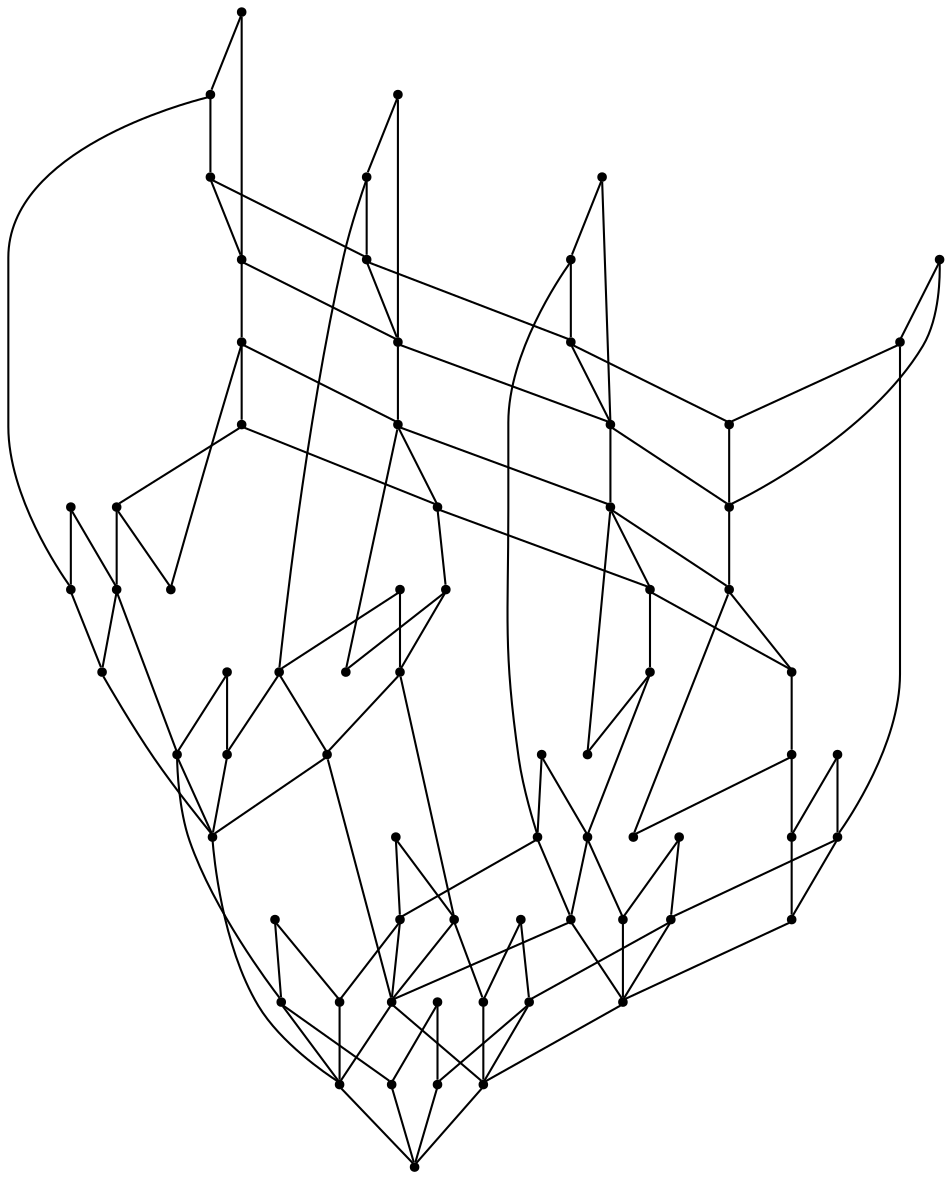 graph {
  node [shape=point,comment="{\"directed\":false,\"doi\":\"10.4230/LIPIcs.GD.2024.30\",\"figure\":\"6 (4)\"}"]

  v0 [pos="2057.212318832704,749.7687591668412"]
  v1 [pos="2057.212318832704,717.4342335350339"]
  v2 [pos="2057.212318832704,782.1032847986484"]
  v3 [pos="2089.5546007270377,749.7687591668412"]
  v4 [pos="2041.041177885537,668.9324450873229"]
  v5 [pos="2041.041177885537,830.6050732463593"]
  v6 [pos="2008.6990231828108,668.932445087323"]
  v7 [pos="2008.6990231828108,636.5981737777246"]
  v8 [pos="2008.6990231828108,701.2669707191302"]
  v9 [pos="2008.6990231828108,798.270547614552"]
  v10 [pos="2008.6990231828108,830.6050732463593"]
  v11 [pos="2008.6990231828108,862.9393445559577"]
  v12 [pos="1992.527882235644,588.0963853300136"]
  v13 [pos="1992.5278822356438,749.7687591668412"]
  v14 [pos="1992.5278822356438,911.4411330036686"]
  v15 [pos="1960.1856003413102,588.0963853300136"]
  v16 [pos="1960.1856003413102,555.7618596982063"]
  v17 [pos="1960.1856003413102,620.4309109618209"]
  v18 [pos="1960.1856003413102,717.4342335350339"]
  v19 [pos="1960.1856003413102,749.7687591668412"]
  v20 [pos="1960.1856003413102,782.1032847986484"]
  v21 [pos="1960.1856003413102,879.1066073718614"]
  v22 [pos="1960.1856003413102,911.4411330036686"]
  v23 [pos="1960.1856003413102,943.7756586354759"]
  v24 [pos="1944.0144593941434,507.26007125049546"]
  v25 [pos="1944.0144593941434,668.932445087323"]
  v26 [pos="1944.0144593941434,830.6050732463593"]
  v27 [pos="1944.0144593941434,992.2774470831868"]
  v28 [pos="1911.672304691417,507.26007125049546"]
  v29 [pos="1911.672304691417,539.5945968823028"]
  v30 [pos="1911.672304691417,474.92554561868815"]
  v31 [pos="1911.672304691417,636.5981737777245"]
  v32 [pos="1911.672304691417,668.9324450873229"]
  v33 [pos="1911.672304691417,701.2669707191302"]
  v34 [pos="1911.672304691417,798.270547614552"]
  v35 [pos="1911.672304691417,830.6050732463593"]
  v36 [pos="1911.672304691417,862.9393445559577"]
  v37 [pos="1911.672304691417,959.9429214513796"]
  v38 [pos="1911.672304691417,992.2774470831868"]
  v39 [pos="1911.672304691417,1024.611972714994"]
  v40 [pos="1782.3033043056896,507.26007125049546"]
  v41 [pos="1782.3033043056896,668.9324450873229"]
  v42 [pos="1652.9343039199623,507.26007125049546"]
  v43 [pos="1782.3033043056896,830.6050732463593"]
  v44 [pos="1652.9343039199623,668.9324450873229"]
  v45 [pos="1782.3033043056896,992.2774470831868"]
  v46 [pos="1652.9343039199623,830.6050732463593"]
  v47 [pos="1652.9343039199623,992.2774470831868"]
  v48 [pos="1749.961022411356,474.92554561868815"]
  v49 [pos="1749.961022411356,636.5981737777246"]
  v50 [pos="1749.961022411356,798.270547614552"]
  v51 [pos="1749.961022411356,959.9429214513796"]
  v52 [pos="1701.4477267614627,491.0928084345918"]
  v53 [pos="1701.4477267614627,652.7651822714192"]
  v54 [pos="1701.4477267614627,814.4378104304557"]
  v55 [pos="1701.4477267614627,976.1101842672831"]
  v56 [pos="1523.5653035342348,507.26007125049546"]
  v57 [pos="1523.5653035342348,668.932445087323"]
  v58 [pos="1523.5653035342348,830.6050732463593"]
  v59 [pos="1523.5653035342348,992.2774470831868"]
  v60 [pos="1394.200500471547,507.2562564173629"]
  v61 [pos="1394.200500471547,668.9286302541904"]
  v62 [pos="1394.200500471547,830.6010040910179"]
  v63 [pos="1394.200500471547,992.2733779278453"]
  v64 [pos="1475.0520078843417,523.4273340663991"]
  v65 [pos="1475.0520078843417,685.0997079032265"]
  v66 [pos="1475.0520078843417,846.7723360622629"]
  v67 [pos="1475.0520078843417,1008.4447098990904"]
  v68 [pos="1426.538585042841,539.5945968823027"]
  v69 [pos="1426.538585042841,701.2669707191302"]
  v70 [pos="1426.538585042841,862.9393445559576"]
  v71 [pos="1426.538585042841,1024.611972714994"]

  v0 -- v1 [id="-1",pos="2057.212318832704,749.7687591668412 2057.212318832704,717.4342335350339 2057.212318832704,717.4342335350339 2057.212318832704,717.4342335350339"]
  v63 -- v71 [id="-2",pos="1394.200500471547,992.2733779278453 1426.538585042841,1024.611972714994 1426.538585042841,1024.611972714994 1426.538585042841,1024.611972714994"]
  v62 -- v70 [id="-3",pos="1394.200500471547,830.6010040910179 1426.538585042841,862.9393445559576 1426.538585042841,862.9393445559576 1426.538585042841,862.9393445559576"]
  v61 -- v69 [id="-4",pos="1394.200500471547,668.9286302541904 1426.538585042841,701.2669707191302 1426.538585042841,701.2669707191302 1426.538585042841,701.2669707191302"]
  v60 -- v68 [id="-5",pos="1394.200500471547,507.2562564173629 1426.538585042841,539.5945968823027 1426.538585042841,539.5945968823027 1426.538585042841,539.5945968823027"]
  v62 -- v63 [id="-6",pos="1394.200500471547,830.6010040910179 1394.200500471547,992.2733779278453 1394.200500471547,992.2733779278453 1394.200500471547,992.2733779278453"]
  v61 -- v62 [id="-7",pos="1394.200500471547,668.9286302541904 1394.200500471547,830.6010040910179 1394.200500471547,830.6010040910179 1394.200500471547,830.6010040910179"]
  v60 -- v61 [id="-8",pos="1394.200500471547,507.2562564173629 1394.200500471547,668.9286302541904 1394.200500471547,668.9286302541904 1394.200500471547,668.9286302541904"]
  v70 -- v36 [id="-9",pos="1426.538585042841,862.9393445559576 1911.672304691417,862.9393445559577 1911.672304691417,862.9393445559577 1911.672304691417,862.9393445559577"]
  v69 -- v33 [id="-10",pos="1426.538585042841,701.2669707191302 1911.672304691417,701.2669707191302 1911.672304691417,701.2669707191302 1911.672304691417,701.2669707191302"]
  v71 -- v39 [id="-11",pos="1426.538585042841,1024.611972714994 1911.672304691417,1024.611972714994 1911.672304691417,1024.611972714994 1911.672304691417,1024.611972714994"]
  v68 -- v29 [id="-12",pos="1426.538585042841,539.5945968823027 1911.672304691417,539.5945968823028 1911.672304691417,539.5945968823028 1911.672304691417,539.5945968823028"]
  v71 -- v67 [id="-13",pos="1426.538585042841,1024.611972714994 1475.0520078843417,1008.4447098990904 1475.0520078843417,1008.4447098990904 1475.0520078843417,1008.4447098990904"]
  v70 -- v66 [id="-14",pos="1426.538585042841,862.9393445559576 1475.0520078843417,846.7723360622629 1475.0520078843417,846.7723360622629 1475.0520078843417,846.7723360622629"]
  v69 -- v65 [id="-15",pos="1426.538585042841,701.2669707191302 1475.0520078843417,685.0997079032265 1475.0520078843417,685.0997079032265 1475.0520078843417,685.0997079032265"]
  v68 -- v64 [id="-16",pos="1426.538585042841,539.5945968823027 1475.0520078843417,523.4273340663991 1475.0520078843417,523.4273340663991 1475.0520078843417,523.4273340663991"]
  v67 -- v59 [id="-17",pos="1475.0520078843417,1008.4447098990904 1523.5653035342348,992.2774470831868 1523.5653035342348,992.2774470831868 1523.5653035342348,992.2774470831868"]
  v66 -- v58 [id="-18",pos="1475.0520078843417,846.7723360622629 1523.5653035342348,830.6050732463593 1523.5653035342348,830.6050732463593 1523.5653035342348,830.6050732463593"]
  v65 -- v57 [id="-19",pos="1475.0520078843417,685.0997079032265 1523.5653035342348,668.932445087323 1523.5653035342348,668.932445087323 1523.5653035342348,668.932445087323"]
  v64 -- v56 [id="-20",pos="1475.0520078843417,523.4273340663991 1523.5653035342348,507.26007125049546 1523.5653035342348,507.26007125049546 1523.5653035342348,507.26007125049546"]
  v58 -- v59 [id="-21",pos="1523.5653035342348,830.6050732463593 1523.5653035342348,992.2774470831868 1523.5653035342348,992.2774470831868 1523.5653035342348,992.2774470831868"]
  v57 -- v58 [id="-22",pos="1523.5653035342348,668.932445087323 1523.5653035342348,830.6050732463593 1523.5653035342348,830.6050732463593 1523.5653035342348,830.6050732463593"]
  v56 -- v57 [id="-23",pos="1523.5653035342348,507.26007125049546 1523.5653035342348,668.932445087323 1523.5653035342348,668.932445087323 1523.5653035342348,668.932445087323"]
  v59 -- v63 [id="-24",pos="1523.5653035342348,992.2774470831868 1394.200500471547,992.2733779278453 1394.200500471547,992.2733779278453 1394.200500471547,992.2733779278453"]
  v58 -- v62 [id="-25",pos="1523.5653035342348,830.6050732463593 1394.200500471547,830.6010040910179 1394.200500471547,830.6010040910179 1394.200500471547,830.6010040910179"]
  v57 -- v61 [id="-26",pos="1523.5653035342348,668.932445087323 1394.200500471547,668.9286302541904 1394.200500471547,668.9286302541904 1394.200500471547,668.9286302541904"]
  v56 -- v60 [id="-27",pos="1523.5653035342348,507.26007125049546 1394.200500471547,507.2562564173629 1394.200500471547,507.2562564173629 1394.200500471547,507.2562564173629"]
  v47 -- v59 [id="-28",pos="1652.9343039199623,992.2774470831868 1523.5653035342348,992.2774470831868 1523.5653035342348,992.2774470831868 1523.5653035342348,992.2774470831868"]
  v46 -- v58 [id="-29",pos="1652.9343039199623,830.6050732463593 1523.5653035342348,830.6050732463593 1523.5653035342348,830.6050732463593 1523.5653035342348,830.6050732463593"]
  v46 -- v47 [id="-30",pos="1652.9343039199623,830.6050732463593 1652.9343039199623,992.2774470831868 1652.9343039199623,992.2774470831868 1652.9343039199623,992.2774470831868"]
  v44 -- v57 [id="-31",pos="1652.9343039199623,668.9324450873229 1523.5653035342348,668.932445087323 1523.5653035342348,668.932445087323 1523.5653035342348,668.932445087323"]
  v44 -- v46 [id="-32",pos="1652.9343039199623,668.9324450873229 1652.9343039199623,830.6050732463593 1652.9343039199623,830.6050732463593 1652.9343039199623,830.6050732463593"]
  v42 -- v56 [id="-33",pos="1652.9343039199623,507.26007125049546 1523.5653035342348,507.26007125049546 1523.5653035342348,507.26007125049546 1523.5653035342348,507.26007125049546"]
  v42 -- v44 [id="-34",pos="1652.9343039199623,507.26007125049546 1652.9343039199623,668.9324450873229 1652.9343039199623,668.9324450873229 1652.9343039199623,668.9324450873229"]
  v55 -- v51 [id="-35",pos="1701.4477267614627,976.1101842672831 1749.961022411356,959.9429214513796 1749.961022411356,959.9429214513796 1749.961022411356,959.9429214513796"]
  v54 -- v50 [id="-36",pos="1701.4477267614627,814.4378104304557 1749.961022411356,798.270547614552 1749.961022411356,798.270547614552 1749.961022411356,798.270547614552"]
  v53 -- v49 [id="-37",pos="1701.4477267614627,652.7651822714192 1749.961022411356,636.5981737777246 1749.961022411356,636.5981737777246 1749.961022411356,636.5981737777246"]
  v52 -- v48 [id="-38",pos="1701.4477267614627,491.0928084345918 1749.961022411356,474.92554561868815 1749.961022411356,474.92554561868815 1749.961022411356,474.92554561868815"]
  v55 -- v47 [id="-39",pos="1701.4477267614627,976.1101842672831 1652.9343039199623,992.2774470831868 1652.9343039199623,992.2774470831868 1652.9343039199623,992.2774470831868"]
  v54 -- v46 [id="-40",pos="1701.4477267614627,814.4378104304557 1652.9343039199623,830.6050732463593 1652.9343039199623,830.6050732463593 1652.9343039199623,830.6050732463593"]
  v53 -- v44 [id="-41",pos="1701.4477267614627,652.7651822714192 1652.9343039199623,668.9324450873229 1652.9343039199623,668.9324450873229 1652.9343039199623,668.9324450873229"]
  v52 -- v42 [id="-42",pos="1701.4477267614627,491.0928084345918 1652.9343039199623,507.26007125049546 1652.9343039199623,507.26007125049546 1652.9343039199623,507.26007125049546"]
  v51 -- v37 [id="-43",pos="1749.961022411356,959.9429214513796 1911.672304691417,959.9429214513796 1911.672304691417,959.9429214513796 1911.672304691417,959.9429214513796"]
  v50 -- v34 [id="-44",pos="1749.961022411356,798.270547614552 1911.672304691417,798.270547614552 1911.672304691417,798.270547614552 1911.672304691417,798.270547614552"]
  v49 -- v31 [id="-45",pos="1749.961022411356,636.5981737777246 1911.672304691417,636.5981737777245 1911.672304691417,636.5981737777245 1911.672304691417,636.5981737777245"]
  v48 -- v30 [id="-46",pos="1749.961022411356,474.92554561868815 1911.672304691417,474.92554561868815 1911.672304691417,474.92554561868815 1911.672304691417,474.92554561868815"]
  v51 -- v45 [id="-47",pos="1749.961022411356,959.9429214513796 1782.3033043056896,992.2774470831868 1782.3033043056896,992.2774470831868 1782.3033043056896,992.2774470831868"]
  v50 -- v43 [id="-48",pos="1749.961022411356,798.270547614552 1782.3033043056896,830.6050732463593 1782.3033043056896,830.6050732463593 1782.3033043056896,830.6050732463593"]
  v49 -- v41 [id="-49",pos="1749.961022411356,636.5981737777246 1782.3033043056896,668.9324450873229 1782.3033043056896,668.9324450873229 1782.3033043056896,668.9324450873229"]
  v48 -- v40 [id="-50",pos="1749.961022411356,474.92554561868815 1782.3033043056896,507.26007125049546 1782.3033043056896,507.26007125049546 1782.3033043056896,507.26007125049546"]
  v45 -- v47 [id="-51",pos="1782.3033043056896,992.2774470831868 1652.9343039199623,992.2774470831868 1652.9343039199623,992.2774470831868 1652.9343039199623,992.2774470831868"]
  v43 -- v46 [id="-52",pos="1782.3033043056896,830.6050732463593 1652.9343039199623,830.6050732463593 1652.9343039199623,830.6050732463593 1652.9343039199623,830.6050732463593"]
  v43 -- v45 [id="-53",pos="1782.3033043056896,830.6050732463593 1782.3033043056896,992.2774470831868 1782.3033043056896,992.2774470831868 1782.3033043056896,992.2774470831868"]
  v41 -- v44 [id="-54",pos="1782.3033043056896,668.9324450873229 1652.9343039199623,668.9324450873229 1652.9343039199623,668.9324450873229 1652.9343039199623,668.9324450873229"]
  v41 -- v43 [id="-55",pos="1782.3033043056896,668.9324450873229 1782.3033043056896,830.6050732463593 1782.3033043056896,830.6050732463593 1782.3033043056896,830.6050732463593"]
  v40 -- v42 [id="-56",pos="1782.3033043056896,507.26007125049546 1652.9343039199623,507.26007125049546 1652.9343039199623,507.26007125049546 1652.9343039199623,507.26007125049546"]
  v40 -- v41 [id="-57",pos="1782.3033043056896,507.26007125049546 1782.3033043056896,668.9324450873229 1782.3033043056896,668.9324450873229 1782.3033043056896,668.9324450873229"]
  v39 -- v27 [id="-58",pos="1911.672304691417,1024.611972714994 1944.0144593941434,992.2774470831868 1944.0144593941434,992.2774470831868 1944.0144593941434,992.2774470831868"]
  v37 -- v27 [id="-59",pos="1911.672304691417,959.9429214513796 1944.0144593941434,992.2774470831868 1944.0144593941434,992.2774470831868 1944.0144593941434,992.2774470831868"]
  v36 -- v26 [id="-60",pos="1911.672304691417,862.9393445559577 1944.0144593941434,830.6050732463593 1944.0144593941434,830.6050732463593 1944.0144593941434,830.6050732463593"]
  v34 -- v26 [id="-61",pos="1911.672304691417,798.270547614552 1944.0144593941434,830.6050732463593 1944.0144593941434,830.6050732463593 1944.0144593941434,830.6050732463593"]
  v33 -- v25 [id="-62",pos="1911.672304691417,701.2669707191302 1944.0144593941434,668.932445087323 1944.0144593941434,668.932445087323 1944.0144593941434,668.932445087323"]
  v31 -- v25 [id="-63",pos="1911.672304691417,636.5981737777245 1944.0144593941434,668.932445087323 1944.0144593941434,668.932445087323 1944.0144593941434,668.932445087323"]
  v29 -- v24 [id="-64",pos="1911.672304691417,539.5945968823028 1944.0144593941434,507.26007125049546 1944.0144593941434,507.26007125049546 1944.0144593941434,507.26007125049546"]
  v30 -- v24 [id="-65",pos="1911.672304691417,474.92554561868815 1944.0144593941434,507.26007125049546 1944.0144593941434,507.26007125049546 1944.0144593941434,507.26007125049546"]
  v38 -- v39 [id="-66",pos="1911.672304691417,992.2774470831868 1911.672304691417,1024.611972714994 1911.672304691417,1024.611972714994 1911.672304691417,1024.611972714994"]
  v38 -- v37 [id="-67",pos="1911.672304691417,992.2774470831868 1911.672304691417,959.9429214513796 1911.672304691417,959.9429214513796 1911.672304691417,959.9429214513796"]
  v37 -- v21 [id="-68",pos="1911.672304691417,959.9429214513796 1960.1856003413102,879.1066073718614 1960.1856003413102,879.1066073718614 1960.1856003413102,879.1066073718614"]
  v36 -- v23 [id="-69",pos="1911.672304691417,862.9393445559577 1960.1856003413102,943.7756586354759 1960.1856003413102,943.7756586354759 1960.1856003413102,943.7756586354759"]
  v35 -- v34 [id="-70",pos="1911.672304691417,830.6050732463593 1911.672304691417,798.270547614552 1911.672304691417,798.270547614552 1911.672304691417,798.270547614552"]
  v35 -- v36 [id="-71",pos="1911.672304691417,830.6050732463593 1911.672304691417,862.9393445559577 1911.672304691417,862.9393445559577 1911.672304691417,862.9393445559577"]
  v34 -- v18 [id="-72",pos="1911.672304691417,798.270547614552 1960.1856003413102,717.4342335350339 1960.1856003413102,717.4342335350339 1960.1856003413102,717.4342335350339"]
  v33 -- v20 [id="-73",pos="1911.672304691417,701.2669707191302 1960.1856003413102,782.1032847986484 1960.1856003413102,782.1032847986484 1960.1856003413102,782.1032847986484"]
  v32 -- v31 [id="-74",pos="1911.672304691417,668.9324450873229 1911.672304691417,636.5981737777245 1911.672304691417,636.5981737777245 1911.672304691417,636.5981737777245"]
  v32 -- v33 [id="-75",pos="1911.672304691417,668.9324450873229 1911.672304691417,701.2669707191302 1911.672304691417,701.2669707191302 1911.672304691417,701.2669707191302"]
  v31 -- v16 [id="-76",pos="1911.672304691417,636.5981737777245 1960.1856003413102,555.7618596982063 1960.1856003413102,555.7618596982063 1960.1856003413102,555.7618596982063"]
  v29 -- v17 [id="-77",pos="1911.672304691417,539.5945968823028 1960.1856003413102,620.4309109618209 1960.1856003413102,620.4309109618209 1960.1856003413102,620.4309109618209"]
  v28 -- v30 [id="-78",pos="1911.672304691417,507.26007125049546 1911.672304691417,474.92554561868815 1911.672304691417,474.92554561868815 1911.672304691417,474.92554561868815"]
  v28 -- v29 [id="-79",pos="1911.672304691417,507.26007125049546 1911.672304691417,539.5945968823028 1911.672304691417,539.5945968823028 1911.672304691417,539.5945968823028"]
  v27 -- v14 [id="-80",pos="1944.0144593941434,992.2774470831868 1992.5278822356438,911.4411330036686 1992.5278822356438,911.4411330036686 1992.5278822356438,911.4411330036686"]
  v26 -- v14 [id="-81",pos="1944.0144593941434,830.6050732463593 1992.5278822356438,911.4411330036686 1992.5278822356438,911.4411330036686 1992.5278822356438,911.4411330036686"]
  v26 -- v13 [id="-82",pos="1944.0144593941434,830.6050732463593 1992.5278822356438,749.7687591668412 1992.5278822356438,749.7687591668412 1992.5278822356438,749.7687591668412"]
  v25 -- v12 [id="-83",pos="1944.0144593941434,668.932445087323 1992.527882235644,588.0963853300136 1992.527882235644,588.0963853300136 1992.527882235644,588.0963853300136"]
  v25 -- v13 [id="-84",pos="1944.0144593941434,668.932445087323 1992.5278822356438,749.7687591668412 1992.5278822356438,749.7687591668412 1992.5278822356438,749.7687591668412"]
  v24 -- v12 [id="-85",pos="1944.0144593941434,507.26007125049546 1992.527882235644,588.0963853300136 1992.527882235644,588.0963853300136 1992.527882235644,588.0963853300136"]
  v23 -- v14 [id="-86",pos="1960.1856003413102,943.7756586354759 1992.5278822356438,911.4411330036686 1992.5278822356438,911.4411330036686 1992.5278822356438,911.4411330036686"]
  v21 -- v14 [id="-87",pos="1960.1856003413102,879.1066073718614 1992.5278822356438,911.4411330036686 1992.5278822356438,911.4411330036686 1992.5278822356438,911.4411330036686"]
  v20 -- v13 [id="-88",pos="1960.1856003413102,782.1032847986484 1992.5278822356438,749.7687591668412 1992.5278822356438,749.7687591668412 1992.5278822356438,749.7687591668412"]
  v18 -- v13 [id="-89",pos="1960.1856003413102,717.4342335350339 1992.5278822356438,749.7687591668412 1992.5278822356438,749.7687591668412 1992.5278822356438,749.7687591668412"]
  v17 -- v12 [id="-90",pos="1960.1856003413102,620.4309109618209 1992.527882235644,588.0963853300136 1992.527882235644,588.0963853300136 1992.527882235644,588.0963853300136"]
  v16 -- v12 [id="-91",pos="1960.1856003413102,555.7618596982063 1992.527882235644,588.0963853300136 1992.527882235644,588.0963853300136 1992.527882235644,588.0963853300136"]
  v22 -- v21 [id="-92",pos="1960.1856003413102,911.4411330036686 1960.1856003413102,879.1066073718614 1960.1856003413102,879.1066073718614 1960.1856003413102,879.1066073718614"]
  v22 -- v23 [id="-93",pos="1960.1856003413102,911.4411330036686 1960.1856003413102,943.7756586354759 1960.1856003413102,943.7756586354759 1960.1856003413102,943.7756586354759"]
  v21 -- v9 [id="-94",pos="1960.1856003413102,879.1066073718614 2008.6990231828108,798.270547614552 2008.6990231828108,798.270547614552 2008.6990231828108,798.270547614552"]
  v20 -- v11 [id="-95",pos="1960.1856003413102,782.1032847986484 2008.6990231828108,862.9393445559577 2008.6990231828108,862.9393445559577 2008.6990231828108,862.9393445559577"]
  v19 -- v20 [id="-96",pos="1960.1856003413102,749.7687591668412 1960.1856003413102,782.1032847986484 1960.1856003413102,782.1032847986484 1960.1856003413102,782.1032847986484"]
  v19 -- v18 [id="-97",pos="1960.1856003413102,749.7687591668412 1960.1856003413102,717.4342335350339 1960.1856003413102,717.4342335350339 1960.1856003413102,717.4342335350339"]
  v18 -- v7 [id="-98",pos="1960.1856003413102,717.4342335350339 2008.6990231828108,636.5981737777246 2008.6990231828108,636.5981737777246 2008.6990231828108,636.5981737777246"]
  v17 -- v8 [id="-99",pos="1960.1856003413102,620.4309109618209 2008.6990231828108,701.2669707191302 2008.6990231828108,701.2669707191302 2008.6990231828108,701.2669707191302"]
  v15 -- v17 [id="-100",pos="1960.1856003413102,588.0963853300136 1960.1856003413102,620.4309109618209 1960.1856003413102,620.4309109618209 1960.1856003413102,620.4309109618209"]
  v15 -- v16 [id="-101",pos="1960.1856003413102,588.0963853300136 1960.1856003413102,555.7618596982063 1960.1856003413102,555.7618596982063 1960.1856003413102,555.7618596982063"]
  v14 -- v5 [id="-102",pos="1992.5278822356438,911.4411330036686 2041.041177885537,830.6050732463593 2041.041177885537,830.6050732463593 2041.041177885537,830.6050732463593"]
  v13 -- v5 [id="-103",pos="1992.5278822356438,749.7687591668412 2041.041177885537,830.6050732463593 2041.041177885537,830.6050732463593 2041.041177885537,830.6050732463593"]
  v13 -- v4 [id="-104",pos="1992.5278822356438,749.7687591668412 2041.041177885537,668.9324450873229 2041.041177885537,668.9324450873229 2041.041177885537,668.9324450873229"]
  v12 -- v4 [id="-105",pos="1992.527882235644,588.0963853300136 2041.041177885537,668.9324450873229 2041.041177885537,668.9324450873229 2041.041177885537,668.9324450873229"]
  v11 -- v5 [id="-106",pos="2008.6990231828108,862.9393445559577 2041.041177885537,830.6050732463593 2041.041177885537,830.6050732463593 2041.041177885537,830.6050732463593"]
  v9 -- v5 [id="-107",pos="2008.6990231828108,798.270547614552 2041.041177885537,830.6050732463593 2041.041177885537,830.6050732463593 2041.041177885537,830.6050732463593"]
  v8 -- v4 [id="-108",pos="2008.6990231828108,701.2669707191302 2041.041177885537,668.9324450873229 2041.041177885537,668.9324450873229 2041.041177885537,668.9324450873229"]
  v7 -- v4 [id="-109",pos="2008.6990231828108,636.5981737777246 2041.041177885537,668.9324450873229 2041.041177885537,668.9324450873229 2041.041177885537,668.9324450873229"]
  v10 -- v9 [id="-110",pos="2008.6990231828108,830.6050732463593 2008.6990231828108,798.270547614552 2008.6990231828108,798.270547614552 2008.6990231828108,798.270547614552"]
  v10 -- v11 [id="-111",pos="2008.6990231828108,830.6050732463593 2008.6990231828108,862.9393445559577 2008.6990231828108,862.9393445559577 2008.6990231828108,862.9393445559577"]
  v9 -- v1 [id="-112",pos="2008.6990231828108,798.270547614552 2057.212318832704,717.4342335350339 2057.212318832704,717.4342335350339 2057.212318832704,717.4342335350339"]
  v8 -- v2 [id="-113",pos="2008.6990231828108,701.2669707191302 2057.212318832704,782.1032847986484 2057.212318832704,782.1032847986484 2057.212318832704,782.1032847986484"]
  v6 -- v8 [id="-114",pos="2008.6990231828108,668.932445087323 2008.6990231828108,701.2669707191302 2008.6990231828108,701.2669707191302 2008.6990231828108,701.2669707191302"]
  v6 -- v7 [id="-115",pos="2008.6990231828108,668.932445087323 2008.6990231828108,636.5981737777246 2008.6990231828108,636.5981737777246 2008.6990231828108,636.5981737777246"]
  v5 -- v3 [id="-116",pos="2041.041177885537,830.6050732463593 2089.5546007270377,749.7687591668412 2089.5546007270377,749.7687591668412 2089.5546007270377,749.7687591668412"]
  v4 -- v3 [id="-117",pos="2041.041177885537,668.9324450873229 2089.5546007270377,749.7687591668412 2089.5546007270377,749.7687591668412 2089.5546007270377,749.7687591668412"]
  v2 -- v3 [id="-118",pos="2057.212318832704,782.1032847986484 2089.5546007270377,749.7687591668412 2089.5546007270377,749.7687591668412 2089.5546007270377,749.7687591668412"]
  v1 -- v3 [id="-119",pos="2057.212318832704,717.4342335350339 2089.5546007270377,749.7687591668412 2089.5546007270377,749.7687591668412 2089.5546007270377,749.7687591668412"]
  v0 -- v2 [id="-120",pos="2057.212318832704,749.7687591668412 2057.212318832704,782.1032847986484 2057.212318832704,782.1032847986484 2057.212318832704,782.1032847986484"]
}